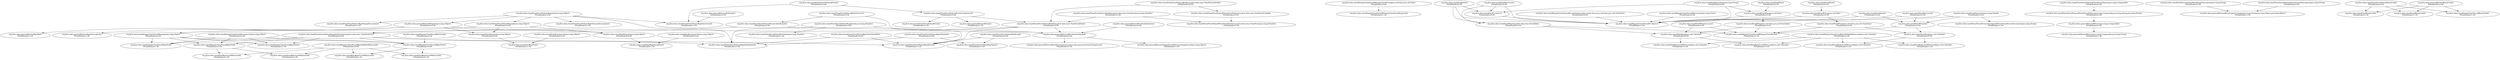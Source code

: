digraph G {
  "org.jfree.data.time$SimpleTimePeriod#compareTo(java.lang.Object)" [label="org.jfree.data.time$SimpleTimePeriod#compareTo(java.lang.Object)\nP(Fail|Node)=0.00"];
  "org.jfree.data.time$RegularTimePeriod#getStart()" [label="org.jfree.data.time$RegularTimePeriod#getStart()\nP(Fail|Node)=0.00"];
  "org.jfree.data.time$SimpleTimePeriod#getEnd()" [label="org.jfree.data.time$SimpleTimePeriod#getEnd()\nP(Fail|Node)=1.00"];
  "org.jfree.data.time$SimpleTimePeriod#getStart()" [label="org.jfree.data.time$SimpleTimePeriod#getStart()\nP(Fail|Node)=1.00"];
  "org.jfree.data.time$RegularTimePeriod#getEnd()" [label="org.jfree.data.time$RegularTimePeriod#getEnd()\nP(Fail|Node)=0.00"];
  "org.jfree.data.time$Year#getFirstMillisecond()" [label="org.jfree.data.time$Year#getFirstMillisecond()\nP(Fail|Node)=1.00"];
  "org.jfree.data.time$Day#getFirstMillisecond()" [label="org.jfree.data.time$Day#getFirstMillisecond()\nP(Fail|Node)=1.00"];
  "org.jfree.data.general$Series#equals(java.lang.Object)" [label="org.jfree.data.general$Series#equals(java.lang.Object)\nP(Fail|Node)=0.00"];
  "org.jfree.data.time$Day#equals(java.lang.Object)" [label="org.jfree.data.time$Day#equals(java.lang.Object)\nP(Fail|Node)=0.00"];
  "org.jfree.data.general$Series#getDescription()" [label="org.jfree.data.general$Series#getDescription()\nP(Fail|Node)=1.00"];
  "org.jfree.data.time$SimpleTimePeriod#equals(java.lang.Object)" [label="org.jfree.data.time$SimpleTimePeriod#equals(java.lang.Object)\nP(Fail|Node)=0.00"];
  "org.jfree.data.general$Series#getKey()" [label="org.jfree.data.general$Series#getKey()\nP(Fail|Node)=1.00"];
  "org.jfree.data.time$Year#equals(java.lang.Object)" [label="org.jfree.data.time$Year#equals(java.lang.Object)\nP(Fail|Node)=0.00"];
  "org.jfree.data.time$Day#getSerialDate()" [label="org.jfree.data.time$Day#getSerialDate()\nP(Fail|Node)=1.00"];
  "org.jfree.data.time$SimpleTimePeriod#SimpleTimePeriod(java.util.Date,java.util.Date)" [label="org.jfree.data.time$SimpleTimePeriod#SimpleTimePeriod(java.util.Date,java.util.Date)\nP(Fail|Node)=0.00"];
  "org.jfree.data.time$SimpleTimePeriod#SimpleTimePeriod(long,long)" [label="org.jfree.data.time$SimpleTimePeriod#SimpleTimePeriod(long,long)\nP(Fail|Node)=1.00"];
  "org.jfree.data.time$Day#Day()" [label="org.jfree.data.time$Day#Day()\nP(Fail|Node)=0.00"];
  "org.jfree.data.time$Day#Day(java.util.Date)" [label="org.jfree.data.time$Day#Day(java.util.Date)\nP(Fail|Node)=0.00"];
  "org.jfree.data.time$RegularTimePeriod#<clinit>()" [label="org.jfree.data.time$RegularTimePeriod#<clinit>()\nP(Fail|Node)=1.00"];
  "org.jfree.data.time$Day#Day(java.util.Date,java.util.TimeZone)" [label="org.jfree.data.time$Day#Day(java.util.Date,java.util.TimeZone)\nP(Fail|Node)=0.00"];
  "org.jfree.data.time$Year#previous()" [label="org.jfree.data.time$Year#previous()\nP(Fail|Node)=0.00"];
  "org.jfree.data.time$Year#Year(int)" [label="org.jfree.data.time$Year#Year(int)\nP(Fail|Node)=0.00"];
  "org.jfree.data.time$TimePeriodValues#createCopy(int,int)" [label="org.jfree.data.time$TimePeriodValues#createCopy(int,int)\nP(Fail|Node)=0.00"];
  "org.jfree.data.time$TimePeriodValues#add(org.jfree.data.time.TimePeriodValue)" [label="org.jfree.data.time$TimePeriodValues#add(org.jfree.data.time.TimePeriodValue)\nP(Fail|Node)=0.00"];
  "org.jfree.data.time$TimePeriodValue#clone()" [label="org.jfree.data.time$TimePeriodValue#clone()\nP(Fail|Node)=1.00"];
  "org.jfree.data.general$Series#clone()" [label="org.jfree.data.general$Series#clone()\nP(Fail|Node)=1.00"];
  "org.jfree.data.time$TimePeriodValues#updateBounds(org.jfree.data.time.TimePeriod,int)" [label="org.jfree.data.time$TimePeriodValues#updateBounds(org.jfree.data.time.TimePeriod,int)\nP(Fail|Node)=0.00"];
  "org.jfree.data.general$Series#fireSeriesChanged()" [label="org.jfree.data.general$Series#fireSeriesChanged()\nP(Fail|Node)=0.00"];
  "org.jfree.data.time$TimePeriodValue#getPeriod()" [label="org.jfree.data.time$TimePeriodValue#getPeriod()\nP(Fail|Node)=1.00"];
  "org.jfree.data.time$Day#next()" [label="org.jfree.data.time$Day#next()\nP(Fail|Node)=0.00"];
  "org.jfree.data.time$Day#<clinit>()" [label="org.jfree.data.time$Day#<clinit>()\nP(Fail|Node)=0.00"];
  "org.jfree.data.time$Day#Day(org.jfree.data.time.SerialDate)" [label="org.jfree.data.time$Day#Day(org.jfree.data.time.SerialDate)\nP(Fail|Node)=0.00"];
  "org.jfree.data.time$Day#parseDay(java.lang.String)" [label="org.jfree.data.time$Day#parseDay(java.lang.String)\nP(Fail|Node)=0.00"];
  "org.jfree.data.time$RegularTimePeriod#getMiddleMillisecond()" [label="org.jfree.data.time$RegularTimePeriod#getMiddleMillisecond()\nP(Fail|Node)=0.00"];
  "org.jfree.data.time$Year#getLastMillisecond()" [label="org.jfree.data.time$Year#getLastMillisecond()\nP(Fail|Node)=1.00"];
  "org.jfree.data.time$Day#getLastMillisecond()" [label="org.jfree.data.time$Day#getLastMillisecond()\nP(Fail|Node)=1.00"];
  "org.jfree.data.time$RegularTimePeriod#createInstance(java.lang.Class,java.util.Date,java.util.TimeZone)" [label="org.jfree.data.time$RegularTimePeriod#createInstance(java.lang.Class,java.util.Date,java.util.TimeZone)\nP(Fail|Node)=0.00"];
  "org.jfree.data.time$Day#previous()" [label="org.jfree.data.time$Day#previous()\nP(Fail|Node)=0.00"];
  "org.jfree.data.time$RegularTimePeriod#RegularTimePeriod()" [label="org.jfree.data.time$RegularTimePeriod#RegularTimePeriod()\nP(Fail|Node)=1.00"];
  "org.jfree.data.time$Day#peg(java.util.Calendar)" [label="org.jfree.data.time$Day#peg(java.util.Calendar)\nP(Fail|Node)=0.00"];
  "org.jfree.data.time$TimePeriodValues#clone()" [label="org.jfree.data.time$TimePeriodValues#clone()\nP(Fail|Node)=0.00"];
  "org.jfree.data.time$TimePeriodValues#getItemCount()" [label="org.jfree.data.time$TimePeriodValues#getItemCount()\nP(Fail|Node)=1.00"];
  "org.jfree.data.time$RegularTimePeriod#getMiddleMillisecond(java.util.Calendar)" [label="org.jfree.data.time$RegularTimePeriod#getMiddleMillisecond(java.util.Calendar)\nP(Fail|Node)=0.00"];
  "org.jfree.data.time$Year#getLastMillisecond(java.util.Calendar)" [label="org.jfree.data.time$Year#getLastMillisecond(java.util.Calendar)\nP(Fail|Node)=1.00"];
  "org.jfree.data.time$Year#getFirstMillisecond(java.util.Calendar)" [label="org.jfree.data.time$Year#getFirstMillisecond(java.util.Calendar)\nP(Fail|Node)=1.00"];
  "org.jfree.data.time$Day#getFirstMillisecond(java.util.Calendar)" [label="org.jfree.data.time$Day#getFirstMillisecond(java.util.Calendar)\nP(Fail|Node)=1.00"];
  "org.jfree.data.time$Day#getLastMillisecond(java.util.Calendar)" [label="org.jfree.data.time$Day#getLastMillisecond(java.util.Calendar)\nP(Fail|Node)=1.00"];
  "org.jfree.data.time$Year#parseYear(java.lang.String)" [label="org.jfree.data.time$Year#parseYear(java.lang.String)\nP(Fail|Node)=0.00"];
  "org.jfree.data.time$TimePeriodFormatException#TimePeriodFormatException(java.lang.String)" [label="org.jfree.data.time$TimePeriodFormatException#TimePeriodFormatException(java.lang.String)\nP(Fail|Node)=1.00"];
  "org.jfree.data.time$Year#peg(java.util.Calendar)" [label="org.jfree.data.time$Year#peg(java.util.Calendar)\nP(Fail|Node)=0.00"];
  "org.jfree.data.time$TimePeriodValues#delete(int,int)" [label="org.jfree.data.time$TimePeriodValues#delete(int,int)\nP(Fail|Node)=0.00"];
  "org.jfree.data.time$TimePeriodValues#recalculateBounds()" [label="org.jfree.data.time$TimePeriodValues#recalculateBounds()\nP(Fail|Node)=0.00"];
  "org.jfree.data.general$SeriesChangeEvent#SeriesChangeEvent(java.lang.Object)" [label="org.jfree.data.general$SeriesChangeEvent#SeriesChangeEvent(java.lang.Object)\nP(Fail|Node)=1.00"];
  "org.jfree.data.general$Series#notifyListeners(org.jfree.data.general.SeriesChangeEvent)" [label="org.jfree.data.general$Series#notifyListeners(org.jfree.data.general.SeriesChangeEvent)\nP(Fail|Node)=1.00"];
  "org.jfree.data.time$TimePeriodValue#equals(java.lang.Object)" [label="org.jfree.data.time$TimePeriodValue#equals(java.lang.Object)\nP(Fail|Node)=0.00"];
  "org.jfree.data.time$TimePeriodValue#TimePeriodValue(org.jfree.data.time.TimePeriod,double)" [label="org.jfree.data.time$TimePeriodValue#TimePeriodValue(org.jfree.data.time.TimePeriod,double)\nP(Fail|Node)=0.00"];
  "org.jfree.data.time$TimePeriodValue#TimePeriodValue(org.jfree.data.time.TimePeriod,java.lang.Number)" [label="org.jfree.data.time$TimePeriodValue#TimePeriodValue(org.jfree.data.time.TimePeriod,java.lang.Number)\nP(Fail|Node)=1.00"];
  "org.jfree.data.time$TimePeriodValues#TimePeriodValues(java.lang.Comparable,java.lang.String,java.lang.String)" [label="org.jfree.data.time$TimePeriodValues#TimePeriodValues(java.lang.Comparable,java.lang.String,java.lang.String)\nP(Fail|Node)=0.00"];
  "org.jfree.data.general$Series#Series(java.lang.Comparable)" [label="org.jfree.data.general$Series#Series(java.lang.Comparable)\nP(Fail|Node)=0.00"];
  "org.jfree.data.general$Series#Series(java.lang.Comparable,java.lang.String)" [label="org.jfree.data.general$Series#Series(java.lang.Comparable,java.lang.String)\nP(Fail|Node)=1.00"];
  "org.jfree.data.time$Year#getYear()" [label="org.jfree.data.time$Year#getYear()\nP(Fail|Node)=1.00"];
  "org.jfree.data.time$TimePeriodValues#getDataItem(int)" [label="org.jfree.data.time$TimePeriodValues#getDataItem(int)\nP(Fail|Node)=1.00"];
  "org.jfree.data.time$TimePeriodValues#getTimePeriod(int)" [label="org.jfree.data.time$TimePeriodValues#getTimePeriod(int)\nP(Fail|Node)=0.00"];
  "org.jfree.data.time$TimePeriodValues#update(int,java.lang.Number)" [label="org.jfree.data.time$TimePeriodValues#update(int,java.lang.Number)\nP(Fail|Node)=0.00"];
  "org.jfree.data.time$TimePeriodValue#setValue(java.lang.Number)" [label="org.jfree.data.time$TimePeriodValue#setValue(java.lang.Number)\nP(Fail|Node)=1.00"];
  "org.jfree.data.time$TimePeriodValues#add(org.jfree.data.time.TimePeriod,java.lang.Number)" [label="org.jfree.data.time$TimePeriodValues#add(org.jfree.data.time.TimePeriod,java.lang.Number)\nP(Fail|Node)=0.00"];
  "org.jfree.data.time$TimePeriodValues#setRangeDescription(java.lang.String)" [label="org.jfree.data.time$TimePeriodValues#setRangeDescription(java.lang.String)\nP(Fail|Node)=0.00"];
  "org.jfree.data.general$Series#firePropertyChange(java.lang.String,java.lang.Object,java.lang.Object)" [label="org.jfree.data.general$Series#firePropertyChange(java.lang.String,java.lang.Object,java.lang.Object)\nP(Fail|Node)=1.00"];
  "org.jfree.data.general$Series#isEmpty()" [label="org.jfree.data.general$Series#isEmpty()\nP(Fail|Node)=0.00"];
  "org.jfree.data.time$Year#compareTo(java.lang.Object)" [label="org.jfree.data.time$Year#compareTo(java.lang.Object)\nP(Fail|Node)=0.00"];
  "org.jfree.data.time$TimePeriodValues#add(org.jfree.data.time.TimePeriod,double)" [label="org.jfree.data.time$TimePeriodValues#add(org.jfree.data.time.TimePeriod,double)\nP(Fail|Node)=0.00"];
  "org.jfree.data.time$RegularTimePeriod#downsize(java.lang.Class)" [label="org.jfree.data.time$RegularTimePeriod#downsize(java.lang.Class)\nP(Fail|Node)=0.00"];
  "org.jfree.data.time$TimePeriodValue#hashCode()" [label="org.jfree.data.time$TimePeriodValue#hashCode()\nP(Fail|Node)=0.00"];
  "org.jfree.data.time$Day#hashCode()" [label="org.jfree.data.time$Day#hashCode()\nP(Fail|Node)=1.00"];
  "org.jfree.data.time$Year#hashCode()" [label="org.jfree.data.time$Year#hashCode()\nP(Fail|Node)=1.00"];
  "org.jfree.data.time$SimpleTimePeriod#hashCode()" [label="org.jfree.data.time$SimpleTimePeriod#hashCode()\nP(Fail|Node)=1.00"];
  "org.jfree.data.time$TimePeriodValues#equals(java.lang.Object)" [label="org.jfree.data.time$TimePeriodValues#equals(java.lang.Object)\nP(Fail|Node)=0.00"];
  "org.jfree.data.time$TimePeriodValues#getRangeDescription()" [label="org.jfree.data.time$TimePeriodValues#getRangeDescription()\nP(Fail|Node)=1.00"];
  "org.jfree.data.time$TimePeriodValues#getDomainDescription()" [label="org.jfree.data.time$TimePeriodValues#getDomainDescription()\nP(Fail|Node)=1.00"];
  "org.jfree.data.time$RegularTimePeriod#toString()" [label="org.jfree.data.time$RegularTimePeriod#toString()\nP(Fail|Node)=0.00"];
  "org.jfree.data.time$TimePeriodValues#setDomainDescription(java.lang.String)" [label="org.jfree.data.time$TimePeriodValues#setDomainDescription(java.lang.String)\nP(Fail|Node)=0.00"];
  "org.jfree.data.time$Year#Year(java.util.Date)" [label="org.jfree.data.time$Year#Year(java.util.Date)\nP(Fail|Node)=0.00"];
  "org.jfree.data.time$Year#Year(java.util.Date,java.util.TimeZone)" [label="org.jfree.data.time$Year#Year(java.util.Date,java.util.TimeZone)\nP(Fail|Node)=0.00"];
  "org.jfree.data.time$TimePeriodValue#toString()" [label="org.jfree.data.time$TimePeriodValue#toString()\nP(Fail|Node)=0.00"];
  "org.jfree.data.time$TimePeriodValue#getValue()" [label="org.jfree.data.time$TimePeriodValue#getValue()\nP(Fail|Node)=1.00"];
  "org.jfree.data.general$Series#setNotify(boolean)" [label="org.jfree.data.general$Series#setNotify(boolean)\nP(Fail|Node)=0.00"];
  "org.jfree.data.time$TimePeriodValues#getValue(int)" [label="org.jfree.data.time$TimePeriodValues#getValue(int)\nP(Fail|Node)=0.00"];
  "org.jfree.data.general$Series#hashCode()" [label="org.jfree.data.general$Series#hashCode()\nP(Fail|Node)=0.00"];
  "org.jfree.data.time$Year#next()" [label="org.jfree.data.time$Year#next()\nP(Fail|Node)=0.00"];
  "org.jfree.data.time$Day#Day(int,int,int)" [label="org.jfree.data.time$Day#Day(int,int,int)\nP(Fail|Node)=0.00"];
  "org.jfree.data.time$TimePeriodValues#TimePeriodValues(java.lang.Comparable)" [label="org.jfree.data.time$TimePeriodValues#TimePeriodValues(java.lang.Comparable)\nP(Fail|Node)=0.00"];
  "org.jfree.data.time$Day#compareTo(java.lang.Object)" [label="org.jfree.data.time$Day#compareTo(java.lang.Object)\nP(Fail|Node)=0.00"];
  "org.jfree.data.time$Year#Year()" [label="org.jfree.data.time$Year#Year()\nP(Fail|Node)=0.00"];
  "org.jfree.data.time$SimpleTimePeriod#compareTo(java.lang.Object)" -> "org.jfree.data.time$RegularTimePeriod#getStart()";
  "org.jfree.data.time$SimpleTimePeriod#compareTo(java.lang.Object)" -> "org.jfree.data.time$SimpleTimePeriod#getEnd()";
  "org.jfree.data.time$SimpleTimePeriod#compareTo(java.lang.Object)" -> "org.jfree.data.time$SimpleTimePeriod#getStart()";
  "org.jfree.data.time$SimpleTimePeriod#compareTo(java.lang.Object)" -> "org.jfree.data.time$RegularTimePeriod#getEnd()";
  "org.jfree.data.time$RegularTimePeriod#getStart()" -> "org.jfree.data.time$Year#getFirstMillisecond()";
  "org.jfree.data.time$RegularTimePeriod#getStart()" -> "org.jfree.data.time$Day#getFirstMillisecond()";
  "org.jfree.data.time$RegularTimePeriod#getEnd()" -> "org.jfree.data.time$Day#getLastMillisecond()";
  "org.jfree.data.time$RegularTimePeriod#getEnd()" -> "org.jfree.data.time$Year#getLastMillisecond()";
  "org.jfree.data.general$Series#equals(java.lang.Object)" -> "org.jfree.data.time$Day#equals(java.lang.Object)";
  "org.jfree.data.general$Series#equals(java.lang.Object)" -> "org.jfree.data.general$Series#getDescription()";
  "org.jfree.data.general$Series#equals(java.lang.Object)" -> "org.jfree.data.time$SimpleTimePeriod#equals(java.lang.Object)";
  "org.jfree.data.general$Series#equals(java.lang.Object)" -> "org.jfree.data.general$Series#getKey()";
  "org.jfree.data.general$Series#equals(java.lang.Object)" -> "org.jfree.data.time$Year#equals(java.lang.Object)";
  "org.jfree.data.time$Day#equals(java.lang.Object)" -> "org.jfree.data.time$Day#getSerialDate()";
  "org.jfree.data.time$SimpleTimePeriod#equals(java.lang.Object)" -> "org.jfree.data.time$SimpleTimePeriod#getEnd()";
  "org.jfree.data.time$SimpleTimePeriod#equals(java.lang.Object)" -> "org.jfree.data.time$RegularTimePeriod#getStart()";
  "org.jfree.data.time$SimpleTimePeriod#equals(java.lang.Object)" -> "org.jfree.data.time$SimpleTimePeriod#getStart()";
  "org.jfree.data.time$SimpleTimePeriod#equals(java.lang.Object)" -> "org.jfree.data.time$RegularTimePeriod#getEnd()";
  "org.jfree.data.time$Year#equals(java.lang.Object)" -> "org.jfree.data.time$Year#getYear()";
  "org.jfree.data.time$SimpleTimePeriod#SimpleTimePeriod(java.util.Date,java.util.Date)" -> "org.jfree.data.time$SimpleTimePeriod#SimpleTimePeriod(long,long)";
  "org.jfree.data.time$Day#Day()" -> "org.jfree.data.time$Day#Day(java.util.Date)";
  "org.jfree.data.time$Day#Day(java.util.Date)" -> "org.jfree.data.time$RegularTimePeriod#<clinit>()";
  "org.jfree.data.time$Day#Day(java.util.Date)" -> "org.jfree.data.time$Day#Day(java.util.Date,java.util.TimeZone)";
  "org.jfree.data.time$Day#Day(java.util.Date,java.util.TimeZone)" -> "org.jfree.data.time$Day#peg(java.util.Calendar)";
  "org.jfree.data.time$Day#Day(java.util.Date,java.util.TimeZone)" -> "org.jfree.data.time$RegularTimePeriod#RegularTimePeriod()";
  "org.jfree.data.time$Year#previous()" -> "org.jfree.data.time$RegularTimePeriod#<clinit>()";
  "org.jfree.data.time$Year#previous()" -> "org.jfree.data.time$Year#Year(int)";
  "org.jfree.data.time$Year#Year(int)" -> "org.jfree.data.time$Year#peg(java.util.Calendar)";
  "org.jfree.data.time$Year#Year(int)" -> "org.jfree.data.time$RegularTimePeriod#RegularTimePeriod()";
  "org.jfree.data.time$TimePeriodValues#createCopy(int,int)" -> "org.jfree.data.time$TimePeriodValues#add(org.jfree.data.time.TimePeriodValue)";
  "org.jfree.data.time$TimePeriodValues#createCopy(int,int)" -> "org.jfree.data.time$TimePeriodValue#clone()";
  "org.jfree.data.time$TimePeriodValues#createCopy(int,int)" -> "org.jfree.data.general$Series#clone()";
  "org.jfree.data.time$TimePeriodValues#add(org.jfree.data.time.TimePeriodValue)" -> "org.jfree.data.time$TimePeriodValues#updateBounds(org.jfree.data.time.TimePeriod,int)";
  "org.jfree.data.time$TimePeriodValues#add(org.jfree.data.time.TimePeriodValue)" -> "org.jfree.data.general$Series#fireSeriesChanged()";
  "org.jfree.data.time$TimePeriodValues#add(org.jfree.data.time.TimePeriodValue)" -> "org.jfree.data.time$TimePeriodValue#getPeriod()";
  "org.jfree.data.time$TimePeriodValues#updateBounds(org.jfree.data.time.TimePeriod,int)" -> "org.jfree.data.time$RegularTimePeriod#getStart()";
  "org.jfree.data.time$TimePeriodValues#updateBounds(org.jfree.data.time.TimePeriod,int)" -> "org.jfree.data.time$TimePeriodValue#getPeriod()";
  "org.jfree.data.time$TimePeriodValues#updateBounds(org.jfree.data.time.TimePeriod,int)" -> "org.jfree.data.time$RegularTimePeriod#getEnd()";
  "org.jfree.data.time$TimePeriodValues#updateBounds(org.jfree.data.time.TimePeriod,int)" -> "org.jfree.data.time$SimpleTimePeriod#getEnd()";
  "org.jfree.data.time$TimePeriodValues#updateBounds(org.jfree.data.time.TimePeriod,int)" -> "org.jfree.data.time$TimePeriodValues#getDataItem(int)";
  "org.jfree.data.time$TimePeriodValues#updateBounds(org.jfree.data.time.TimePeriod,int)" -> "org.jfree.data.time$SimpleTimePeriod#getStart()";
  "org.jfree.data.general$Series#fireSeriesChanged()" -> "org.jfree.data.general$SeriesChangeEvent#SeriesChangeEvent(java.lang.Object)";
  "org.jfree.data.general$Series#fireSeriesChanged()" -> "org.jfree.data.general$Series#notifyListeners(org.jfree.data.general.SeriesChangeEvent)";
  "org.jfree.data.time$Day#next()" -> "org.jfree.data.time$Day#<clinit>()";
  "org.jfree.data.time$Day#next()" -> "org.jfree.data.time$RegularTimePeriod#<clinit>()";
  "org.jfree.data.time$Day#next()" -> "org.jfree.data.time$Day#Day(org.jfree.data.time.SerialDate)";
  "org.jfree.data.time$Day#<clinit>()" -> "org.jfree.data.time$RegularTimePeriod#<clinit>()";
  "org.jfree.data.time$Day#Day(org.jfree.data.time.SerialDate)" -> "org.jfree.data.time$RegularTimePeriod#RegularTimePeriod()";
  "org.jfree.data.time$Day#Day(org.jfree.data.time.SerialDate)" -> "org.jfree.data.time$Day#peg(java.util.Calendar)";
  "org.jfree.data.time$Day#parseDay(java.lang.String)" -> "org.jfree.data.time$Day#<clinit>()";
  "org.jfree.data.time$Day#parseDay(java.lang.String)" -> "org.jfree.data.time$RegularTimePeriod#<clinit>()";
  "org.jfree.data.time$Day#parseDay(java.lang.String)" -> "org.jfree.data.time$Day#Day(java.util.Date)";
  "org.jfree.data.time$RegularTimePeriod#getMiddleMillisecond()" -> "org.jfree.data.time$Year#getFirstMillisecond()";
  "org.jfree.data.time$RegularTimePeriod#getMiddleMillisecond()" -> "org.jfree.data.time$Day#getFirstMillisecond()";
  "org.jfree.data.time$RegularTimePeriod#getMiddleMillisecond()" -> "org.jfree.data.time$Year#getLastMillisecond()";
  "org.jfree.data.time$RegularTimePeriod#getMiddleMillisecond()" -> "org.jfree.data.time$Day#getLastMillisecond()";
  "org.jfree.data.time$RegularTimePeriod#createInstance(java.lang.Class,java.util.Date,java.util.TimeZone)" -> "org.jfree.data.time$RegularTimePeriod#<clinit>()";
  "org.jfree.data.time$Day#previous()" -> "org.jfree.data.time$Day#Day(org.jfree.data.time.SerialDate)";
  "org.jfree.data.time$Day#previous()" -> "org.jfree.data.time$Day#<clinit>()";
  "org.jfree.data.time$Day#previous()" -> "org.jfree.data.time$RegularTimePeriod#<clinit>()";
  "org.jfree.data.time$Day#peg(java.util.Calendar)" -> "org.jfree.data.time$Day#getLastMillisecond(java.util.Calendar)";
  "org.jfree.data.time$Day#peg(java.util.Calendar)" -> "org.jfree.data.time$Day#getFirstMillisecond(java.util.Calendar)";
  "org.jfree.data.time$TimePeriodValues#clone()" -> "org.jfree.data.time$TimePeriodValues#getItemCount()";
  "org.jfree.data.time$TimePeriodValues#clone()" -> "org.jfree.data.time$TimePeriodValues#createCopy(int,int)";
  "org.jfree.data.time$RegularTimePeriod#getMiddleMillisecond(java.util.Calendar)" -> "org.jfree.data.time$Year#getLastMillisecond(java.util.Calendar)";
  "org.jfree.data.time$RegularTimePeriod#getMiddleMillisecond(java.util.Calendar)" -> "org.jfree.data.time$Year#getFirstMillisecond(java.util.Calendar)";
  "org.jfree.data.time$RegularTimePeriod#getMiddleMillisecond(java.util.Calendar)" -> "org.jfree.data.time$Day#getFirstMillisecond(java.util.Calendar)";
  "org.jfree.data.time$RegularTimePeriod#getMiddleMillisecond(java.util.Calendar)" -> "org.jfree.data.time$Day#getLastMillisecond(java.util.Calendar)";
  "org.jfree.data.time$Year#parseYear(java.lang.String)" -> "org.jfree.data.time$Year#Year(int)";
  "org.jfree.data.time$Year#parseYear(java.lang.String)" -> "org.jfree.data.time$TimePeriodFormatException#TimePeriodFormatException(java.lang.String)";
  "org.jfree.data.time$Year#parseYear(java.lang.String)" -> "org.jfree.data.time$RegularTimePeriod#<clinit>()";
  "org.jfree.data.time$Year#peg(java.util.Calendar)" -> "org.jfree.data.time$Year#getFirstMillisecond(java.util.Calendar)";
  "org.jfree.data.time$Year#peg(java.util.Calendar)" -> "org.jfree.data.time$Year#getLastMillisecond(java.util.Calendar)";
  "org.jfree.data.time$TimePeriodValues#delete(int,int)" -> "org.jfree.data.general$Series#fireSeriesChanged()";
  "org.jfree.data.time$TimePeriodValues#delete(int,int)" -> "org.jfree.data.time$TimePeriodValues#recalculateBounds()";
  "org.jfree.data.time$TimePeriodValues#recalculateBounds()" -> "org.jfree.data.time$TimePeriodValues#updateBounds(org.jfree.data.time.TimePeriod,int)";
  "org.jfree.data.time$TimePeriodValues#recalculateBounds()" -> "org.jfree.data.time$TimePeriodValue#getPeriod()";
  "org.jfree.data.time$TimePeriodValue#equals(java.lang.Object)" -> "org.jfree.data.time$SimpleTimePeriod#equals(java.lang.Object)";
  "org.jfree.data.time$TimePeriodValue#equals(java.lang.Object)" -> "org.jfree.data.time$Day#equals(java.lang.Object)";
  "org.jfree.data.time$TimePeriodValue#equals(java.lang.Object)" -> "org.jfree.data.time$Year#equals(java.lang.Object)";
  "org.jfree.data.time$TimePeriodValue#TimePeriodValue(org.jfree.data.time.TimePeriod,double)" -> "org.jfree.data.time$TimePeriodValue#TimePeriodValue(org.jfree.data.time.TimePeriod,java.lang.Number)";
  "org.jfree.data.time$TimePeriodValues#TimePeriodValues(java.lang.Comparable,java.lang.String,java.lang.String)" -> "org.jfree.data.general$Series#Series(java.lang.Comparable)";
  "org.jfree.data.general$Series#Series(java.lang.Comparable)" -> "org.jfree.data.general$Series#Series(java.lang.Comparable,java.lang.String)";
  "org.jfree.data.time$TimePeriodValues#getTimePeriod(int)" -> "org.jfree.data.time$TimePeriodValue#getPeriod()";
  "org.jfree.data.time$TimePeriodValues#getTimePeriod(int)" -> "org.jfree.data.time$TimePeriodValues#getDataItem(int)";
  "org.jfree.data.time$TimePeriodValues#update(int,java.lang.Number)" -> "org.jfree.data.general$Series#fireSeriesChanged()";
  "org.jfree.data.time$TimePeriodValues#update(int,java.lang.Number)" -> "org.jfree.data.time$TimePeriodValue#setValue(java.lang.Number)";
  "org.jfree.data.time$TimePeriodValues#update(int,java.lang.Number)" -> "org.jfree.data.time$TimePeriodValues#getDataItem(int)";
  "org.jfree.data.time$TimePeriodValues#add(org.jfree.data.time.TimePeriod,java.lang.Number)" -> "org.jfree.data.time$TimePeriodValues#add(org.jfree.data.time.TimePeriodValue)";
  "org.jfree.data.time$TimePeriodValues#add(org.jfree.data.time.TimePeriod,java.lang.Number)" -> "org.jfree.data.time$TimePeriodValue#TimePeriodValue(org.jfree.data.time.TimePeriod,java.lang.Number)";
  "org.jfree.data.time$TimePeriodValues#setRangeDescription(java.lang.String)" -> "org.jfree.data.general$Series#firePropertyChange(java.lang.String,java.lang.Object,java.lang.Object)";
  "org.jfree.data.general$Series#isEmpty()" -> "org.jfree.data.time$TimePeriodValues#getItemCount()";
  "org.jfree.data.time$Year#compareTo(java.lang.Object)" -> "org.jfree.data.time$Year#getYear()";
  "org.jfree.data.time$TimePeriodValues#add(org.jfree.data.time.TimePeriod,double)" -> "org.jfree.data.time$TimePeriodValue#TimePeriodValue(org.jfree.data.time.TimePeriod,double)";
  "org.jfree.data.time$TimePeriodValues#add(org.jfree.data.time.TimePeriod,double)" -> "org.jfree.data.time$TimePeriodValues#add(org.jfree.data.time.TimePeriodValue)";
  "org.jfree.data.time$RegularTimePeriod#downsize(java.lang.Class)" -> "org.jfree.data.time$RegularTimePeriod#<clinit>()";
  "org.jfree.data.time$TimePeriodValue#hashCode()" -> "org.jfree.data.time$Day#hashCode()";
  "org.jfree.data.time$TimePeriodValue#hashCode()" -> "org.jfree.data.time$Year#hashCode()";
  "org.jfree.data.time$TimePeriodValue#hashCode()" -> "org.jfree.data.time$SimpleTimePeriod#hashCode()";
  "org.jfree.data.time$TimePeriodValues#equals(java.lang.Object)" -> "org.jfree.data.time$TimePeriodValues#getRangeDescription()";
  "org.jfree.data.time$TimePeriodValues#equals(java.lang.Object)" -> "org.jfree.data.time$TimePeriodValues#getDomainDescription()";
  "org.jfree.data.time$TimePeriodValues#equals(java.lang.Object)" -> "org.jfree.data.general$Series#equals(java.lang.Object)";
  "org.jfree.data.time$TimePeriodValues#equals(java.lang.Object)" -> "org.jfree.data.time$TimePeriodValue#equals(java.lang.Object)";
  "org.jfree.data.time$TimePeriodValues#equals(java.lang.Object)" -> "org.jfree.data.time$TimePeriodValues#getDataItem(int)";
  "org.jfree.data.time$TimePeriodValues#equals(java.lang.Object)" -> "org.jfree.data.time$TimePeriodValues#getItemCount()";
  "org.jfree.data.time$RegularTimePeriod#toString()" -> "org.jfree.data.time$RegularTimePeriod#getStart()";
  "org.jfree.data.time$TimePeriodValues#setDomainDescription(java.lang.String)" -> "org.jfree.data.general$Series#firePropertyChange(java.lang.String,java.lang.Object,java.lang.Object)";
  "org.jfree.data.time$Year#Year(java.util.Date)" -> "org.jfree.data.time$RegularTimePeriod#<clinit>()";
  "org.jfree.data.time$Year#Year(java.util.Date)" -> "org.jfree.data.time$Year#Year(java.util.Date,java.util.TimeZone)";
  "org.jfree.data.time$Year#Year(java.util.Date,java.util.TimeZone)" -> "org.jfree.data.time$Year#peg(java.util.Calendar)";
  "org.jfree.data.time$Year#Year(java.util.Date,java.util.TimeZone)" -> "org.jfree.data.time$RegularTimePeriod#RegularTimePeriod()";
  "org.jfree.data.time$TimePeriodValue#toString()" -> "org.jfree.data.time$TimePeriodValue#getPeriod()";
  "org.jfree.data.time$TimePeriodValue#toString()" -> "org.jfree.data.time$TimePeriodValue#getValue()";
  "org.jfree.data.general$Series#setNotify(boolean)" -> "org.jfree.data.general$Series#fireSeriesChanged()";
  "org.jfree.data.time$TimePeriodValues#getValue(int)" -> "org.jfree.data.time$TimePeriodValue#getValue()";
  "org.jfree.data.time$TimePeriodValues#getValue(int)" -> "org.jfree.data.time$TimePeriodValues#getDataItem(int)";
  "org.jfree.data.general$Series#hashCode()" -> "org.jfree.data.time$SimpleTimePeriod#hashCode()";
  "org.jfree.data.general$Series#hashCode()" -> "org.jfree.data.time$Day#hashCode()";
  "org.jfree.data.general$Series#hashCode()" -> "org.jfree.data.time$Year#hashCode()";
  "org.jfree.data.time$Year#next()" -> "org.jfree.data.time$RegularTimePeriod#<clinit>()";
  "org.jfree.data.time$Year#next()" -> "org.jfree.data.time$Year#Year(int)";
  "org.jfree.data.time$Day#Day(int,int,int)" -> "org.jfree.data.time$RegularTimePeriod#RegularTimePeriod()";
  "org.jfree.data.time$Day#Day(int,int,int)" -> "org.jfree.data.time$Day#peg(java.util.Calendar)";
  "org.jfree.data.time$TimePeriodValues#TimePeriodValues(java.lang.Comparable)" -> "org.jfree.data.time$TimePeriodValues#TimePeriodValues(java.lang.Comparable,java.lang.String,java.lang.String)";
  "org.jfree.data.time$Day#compareTo(java.lang.Object)" -> "org.jfree.data.time$Day#getSerialDate()";
  "org.jfree.data.time$Year#Year()" -> "org.jfree.data.time$Year#Year(java.util.Date)";
}
